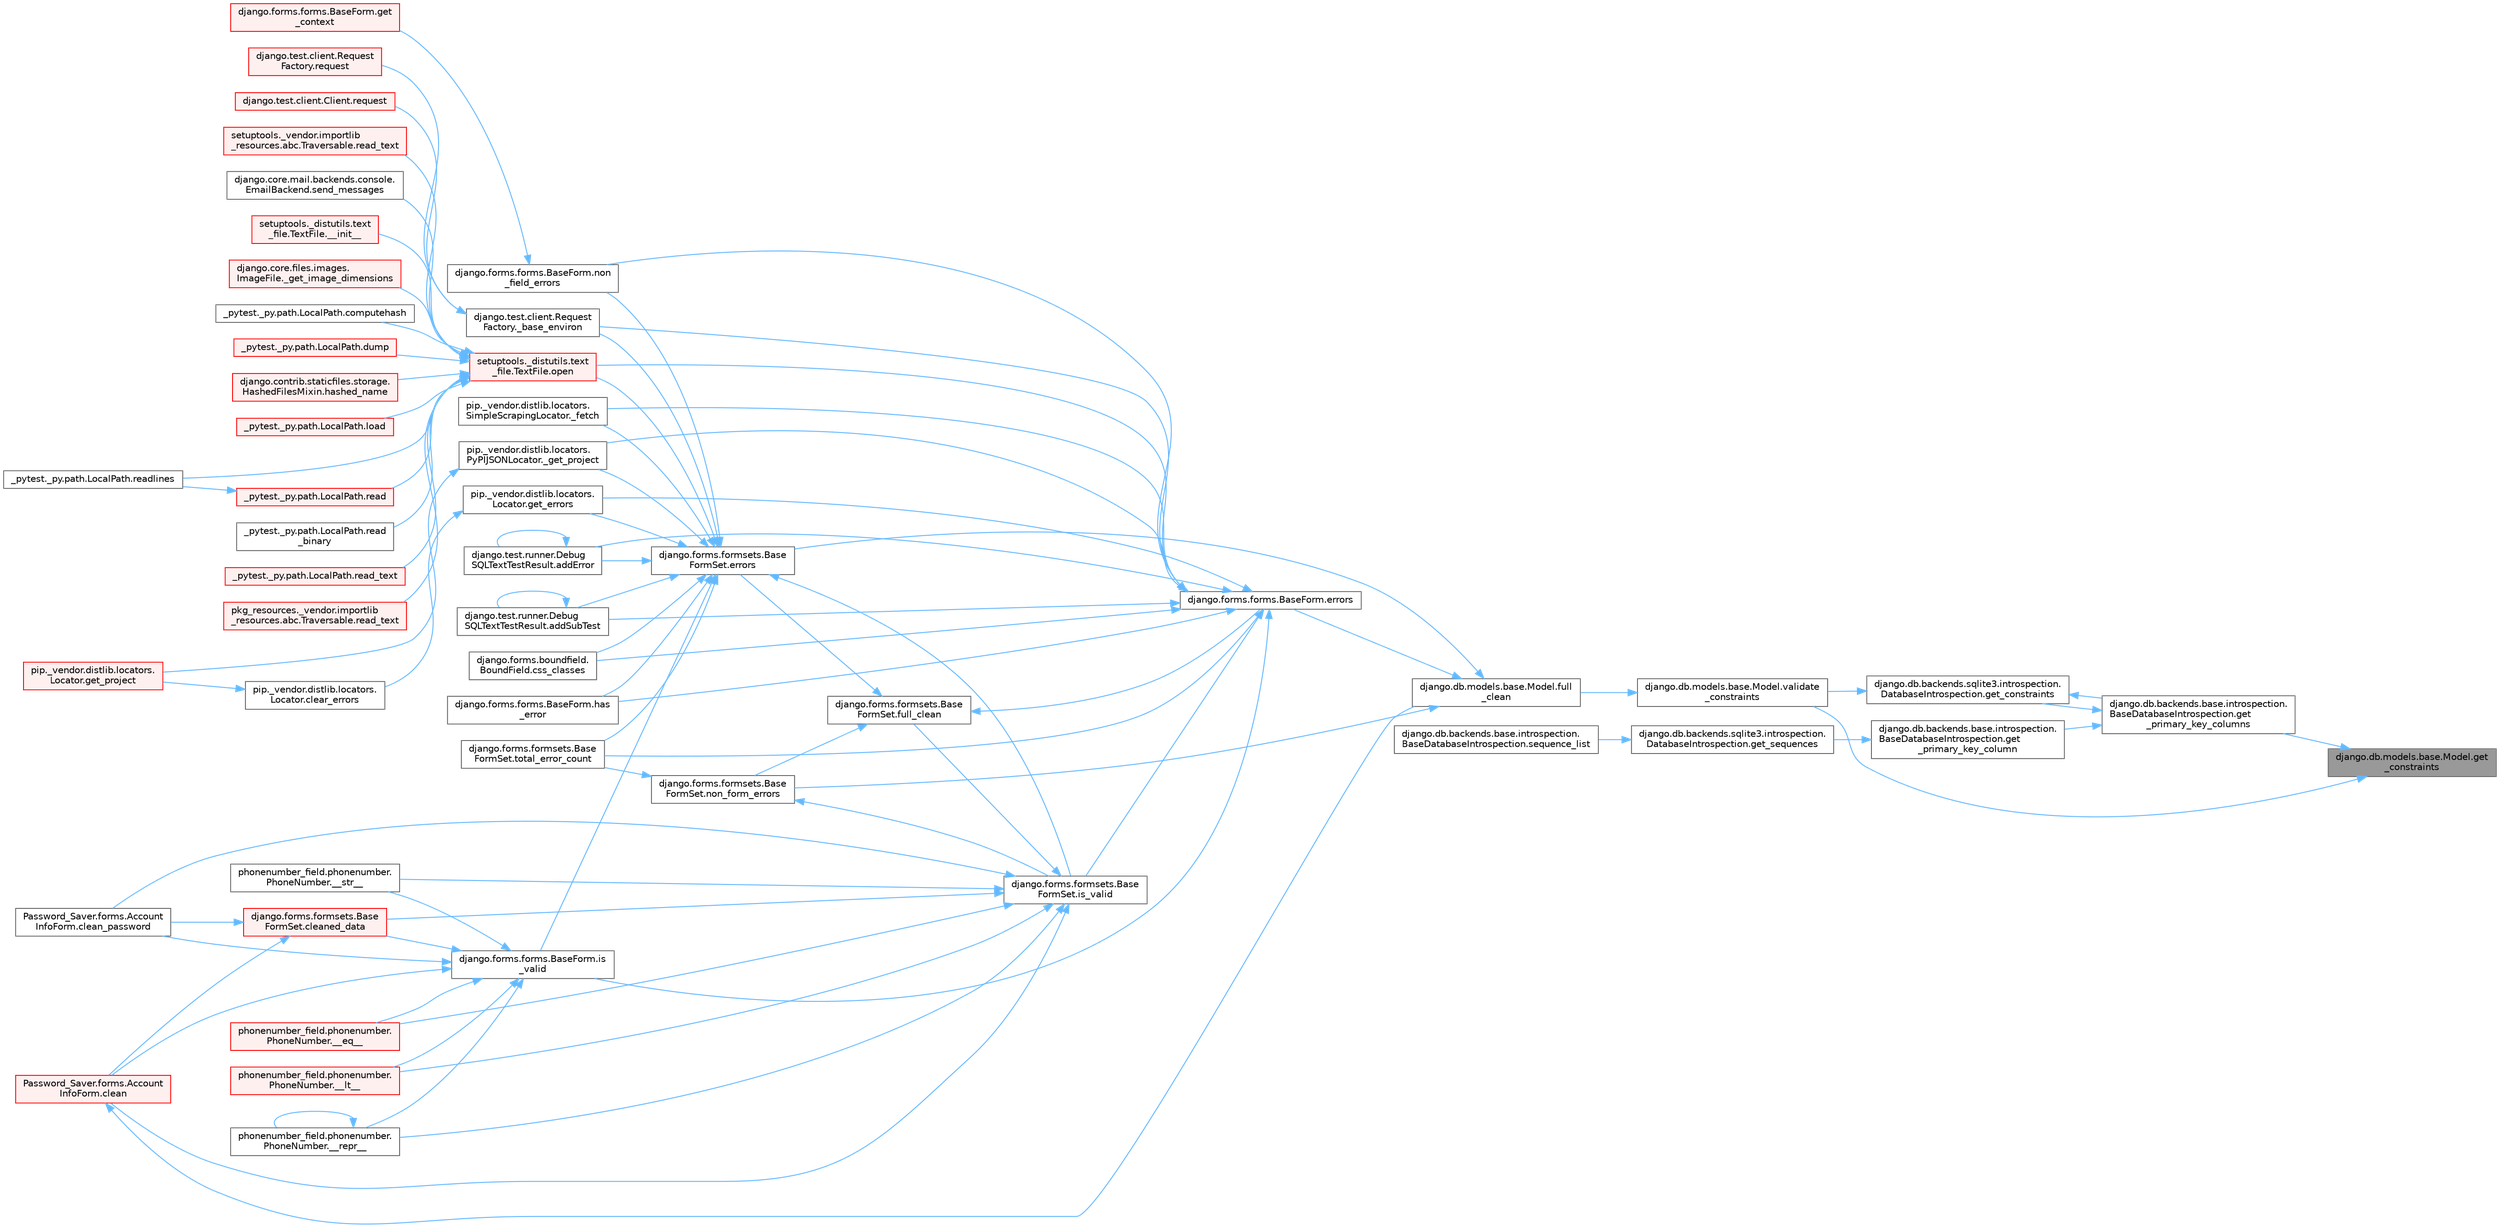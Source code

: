 digraph "django.db.models.base.Model.get_constraints"
{
 // LATEX_PDF_SIZE
  bgcolor="transparent";
  edge [fontname=Helvetica,fontsize=10,labelfontname=Helvetica,labelfontsize=10];
  node [fontname=Helvetica,fontsize=10,shape=box,height=0.2,width=0.4];
  rankdir="RL";
  Node1 [id="Node000001",label="django.db.models.base.Model.get\l_constraints",height=0.2,width=0.4,color="gray40", fillcolor="grey60", style="filled", fontcolor="black",tooltip=" "];
  Node1 -> Node2 [id="edge1_Node000001_Node000002",dir="back",color="steelblue1",style="solid",tooltip=" "];
  Node2 [id="Node000002",label="django.db.backends.base.introspection.\lBaseDatabaseIntrospection.get\l_primary_key_columns",height=0.2,width=0.4,color="grey40", fillcolor="white", style="filled",URL="$classdjango_1_1db_1_1backends_1_1base_1_1introspection_1_1_base_database_introspection.html#a73c7324f1a12dbe61b5618caa90219c6",tooltip=" "];
  Node2 -> Node3 [id="edge2_Node000002_Node000003",dir="back",color="steelblue1",style="solid",tooltip=" "];
  Node3 [id="Node000003",label="django.db.backends.sqlite3.introspection.\lDatabaseIntrospection.get_constraints",height=0.2,width=0.4,color="grey40", fillcolor="white", style="filled",URL="$classdjango_1_1db_1_1backends_1_1sqlite3_1_1introspection_1_1_database_introspection.html#a4f9b970311726f2a009c4d6c41978584",tooltip=" "];
  Node3 -> Node2 [id="edge3_Node000003_Node000002",dir="back",color="steelblue1",style="solid",tooltip=" "];
  Node3 -> Node4 [id="edge4_Node000003_Node000004",dir="back",color="steelblue1",style="solid",tooltip=" "];
  Node4 [id="Node000004",label="django.db.models.base.Model.validate\l_constraints",height=0.2,width=0.4,color="grey40", fillcolor="white", style="filled",URL="$classdjango_1_1db_1_1models_1_1base_1_1_model.html#af6f277f8e822324745ea37a39c2ede5e",tooltip=" "];
  Node4 -> Node5 [id="edge5_Node000004_Node000005",dir="back",color="steelblue1",style="solid",tooltip=" "];
  Node5 [id="Node000005",label="django.db.models.base.Model.full\l_clean",height=0.2,width=0.4,color="grey40", fillcolor="white", style="filled",URL="$classdjango_1_1db_1_1models_1_1base_1_1_model.html#a2e68bd042bd3e52b086f8838eeaa416f",tooltip=" "];
  Node5 -> Node6 [id="edge6_Node000005_Node000006",dir="back",color="steelblue1",style="solid",tooltip=" "];
  Node6 [id="Node000006",label="django.forms.forms.BaseForm.errors",height=0.2,width=0.4,color="grey40", fillcolor="white", style="filled",URL="$classdjango_1_1forms_1_1forms_1_1_base_form.html#aca47cb75eb6c321d1c429b33eca94d49",tooltip=" "];
  Node6 -> Node7 [id="edge7_Node000006_Node000007",dir="back",color="steelblue1",style="solid",tooltip=" "];
  Node7 [id="Node000007",label="django.test.client.Request\lFactory._base_environ",height=0.2,width=0.4,color="grey40", fillcolor="white", style="filled",URL="$classdjango_1_1test_1_1client_1_1_request_factory.html#ab650654b992f4e9fc9e30bd0442973c1",tooltip=" "];
  Node7 -> Node8 [id="edge8_Node000007_Node000008",dir="back",color="steelblue1",style="solid",tooltip=" "];
  Node8 [id="Node000008",label="django.test.client.Client.request",height=0.2,width=0.4,color="red", fillcolor="#FFF0F0", style="filled",URL="$classdjango_1_1test_1_1client_1_1_client.html#a2f51c5251142ab6503937051936e33fa",tooltip=" "];
  Node7 -> Node3181 [id="edge9_Node000007_Node003181",dir="back",color="steelblue1",style="solid",tooltip=" "];
  Node3181 [id="Node003181",label="django.test.client.Request\lFactory.request",height=0.2,width=0.4,color="red", fillcolor="#FFF0F0", style="filled",URL="$classdjango_1_1test_1_1client_1_1_request_factory.html#adae411ab0df6839c5364b647e4dc63ad",tooltip=" "];
  Node6 -> Node598 [id="edge10_Node000006_Node000598",dir="back",color="steelblue1",style="solid",tooltip=" "];
  Node598 [id="Node000598",label="pip._vendor.distlib.locators.\lSimpleScrapingLocator._fetch",height=0.2,width=0.4,color="grey40", fillcolor="white", style="filled",URL="$classpip_1_1__vendor_1_1distlib_1_1locators_1_1_simple_scraping_locator.html#a72156eb8243de03d8881db3caaa60b8c",tooltip=" "];
  Node6 -> Node599 [id="edge11_Node000006_Node000599",dir="back",color="steelblue1",style="solid",tooltip=" "];
  Node599 [id="Node000599",label="pip._vendor.distlib.locators.\lPyPIJSONLocator._get_project",height=0.2,width=0.4,color="grey40", fillcolor="white", style="filled",URL="$classpip_1_1__vendor_1_1distlib_1_1locators_1_1_py_p_i_j_s_o_n_locator.html#ab5b95d18130e47c0bedca04d7b010bf6",tooltip=" "];
  Node599 -> Node600 [id="edge12_Node000599_Node000600",dir="back",color="steelblue1",style="solid",tooltip=" "];
  Node600 [id="Node000600",label="pip._vendor.distlib.locators.\lLocator.get_project",height=0.2,width=0.4,color="red", fillcolor="#FFF0F0", style="filled",URL="$classpip_1_1__vendor_1_1distlib_1_1locators_1_1_locator.html#a14b49f16a55d384842037850d5224ce8",tooltip=" "];
  Node6 -> Node1791 [id="edge13_Node000006_Node001791",dir="back",color="steelblue1",style="solid",tooltip=" "];
  Node1791 [id="Node001791",label="django.test.runner.Debug\lSQLTextTestResult.addError",height=0.2,width=0.4,color="grey40", fillcolor="white", style="filled",URL="$classdjango_1_1test_1_1runner_1_1_debug_s_q_l_text_test_result.html#a398c116f3b7d25563a21e81178271a8a",tooltip=" "];
  Node1791 -> Node1791 [id="edge14_Node001791_Node001791",dir="back",color="steelblue1",style="solid",tooltip=" "];
  Node6 -> Node1792 [id="edge15_Node000006_Node001792",dir="back",color="steelblue1",style="solid",tooltip=" "];
  Node1792 [id="Node001792",label="django.test.runner.Debug\lSQLTextTestResult.addSubTest",height=0.2,width=0.4,color="grey40", fillcolor="white", style="filled",URL="$classdjango_1_1test_1_1runner_1_1_debug_s_q_l_text_test_result.html#a65bae0538566d8bc532c972340744b1e",tooltip=" "];
  Node1792 -> Node1792 [id="edge16_Node001792_Node001792",dir="back",color="steelblue1",style="solid",tooltip=" "];
  Node6 -> Node1793 [id="edge17_Node000006_Node001793",dir="back",color="steelblue1",style="solid",tooltip=" "];
  Node1793 [id="Node001793",label="django.forms.boundfield.\lBoundField.css_classes",height=0.2,width=0.4,color="grey40", fillcolor="white", style="filled",URL="$classdjango_1_1forms_1_1boundfield_1_1_bound_field.html#a19d289ef3598c412a0fee978458875bc",tooltip=" "];
  Node6 -> Node1794 [id="edge18_Node000006_Node001794",dir="back",color="steelblue1",style="solid",tooltip=" "];
  Node1794 [id="Node001794",label="pip._vendor.distlib.locators.\lLocator.get_errors",height=0.2,width=0.4,color="grey40", fillcolor="white", style="filled",URL="$classpip_1_1__vendor_1_1distlib_1_1locators_1_1_locator.html#abc5864a47e4cb8c481f44eb1a72f565c",tooltip=" "];
  Node1794 -> Node1795 [id="edge19_Node001794_Node001795",dir="back",color="steelblue1",style="solid",tooltip=" "];
  Node1795 [id="Node001795",label="pip._vendor.distlib.locators.\lLocator.clear_errors",height=0.2,width=0.4,color="grey40", fillcolor="white", style="filled",URL="$classpip_1_1__vendor_1_1distlib_1_1locators_1_1_locator.html#a2a2f7530c5f7c9c5d41d7d8e32852b66",tooltip=" "];
  Node1795 -> Node600 [id="edge20_Node001795_Node000600",dir="back",color="steelblue1",style="solid",tooltip=" "];
  Node6 -> Node1796 [id="edge21_Node000006_Node001796",dir="back",color="steelblue1",style="solid",tooltip=" "];
  Node1796 [id="Node001796",label="django.forms.forms.BaseForm.has\l_error",height=0.2,width=0.4,color="grey40", fillcolor="white", style="filled",URL="$classdjango_1_1forms_1_1forms_1_1_base_form.html#af67d8e47182c8c92ad4cac6441bfeb80",tooltip=" "];
  Node6 -> Node1797 [id="edge22_Node000006_Node001797",dir="back",color="steelblue1",style="solid",tooltip=" "];
  Node1797 [id="Node001797",label="django.forms.forms.BaseForm.is\l_valid",height=0.2,width=0.4,color="grey40", fillcolor="white", style="filled",URL="$classdjango_1_1forms_1_1forms_1_1_base_form.html#a8be15c9eaccca682a18c7d3f13802cc4",tooltip=" "];
  Node1797 -> Node687 [id="edge23_Node001797_Node000687",dir="back",color="steelblue1",style="solid",tooltip=" "];
  Node687 [id="Node000687",label="phonenumber_field.phonenumber.\lPhoneNumber.__eq__",height=0.2,width=0.4,color="red", fillcolor="#FFF0F0", style="filled",URL="$classphonenumber__field_1_1phonenumber_1_1_phone_number.html#a999c32cd1bfa2dd5c7df70781b09c68b",tooltip=" "];
  Node1797 -> Node688 [id="edge24_Node001797_Node000688",dir="back",color="steelblue1",style="solid",tooltip=" "];
  Node688 [id="Node000688",label="phonenumber_field.phonenumber.\lPhoneNumber.__lt__",height=0.2,width=0.4,color="red", fillcolor="#FFF0F0", style="filled",URL="$classphonenumber__field_1_1phonenumber_1_1_phone_number.html#ab94d02fbeda1355644c6c1b3d6f3d9ba",tooltip=" "];
  Node1797 -> Node689 [id="edge25_Node001797_Node000689",dir="back",color="steelblue1",style="solid",tooltip=" "];
  Node689 [id="Node000689",label="phonenumber_field.phonenumber.\lPhoneNumber.__repr__",height=0.2,width=0.4,color="grey40", fillcolor="white", style="filled",URL="$classphonenumber__field_1_1phonenumber_1_1_phone_number.html#a5420c965a5ecfad87cb6bce245cd91a5",tooltip=" "];
  Node689 -> Node689 [id="edge26_Node000689_Node000689",dir="back",color="steelblue1",style="solid",tooltip=" "];
  Node1797 -> Node690 [id="edge27_Node001797_Node000690",dir="back",color="steelblue1",style="solid",tooltip=" "];
  Node690 [id="Node000690",label="phonenumber_field.phonenumber.\lPhoneNumber.__str__",height=0.2,width=0.4,color="grey40", fillcolor="white", style="filled",URL="$classphonenumber__field_1_1phonenumber_1_1_phone_number.html#a773f55fba29310ea2218e4bbca83ba6d",tooltip=" "];
  Node1797 -> Node658 [id="edge28_Node001797_Node000658",dir="back",color="steelblue1",style="solid",tooltip=" "];
  Node658 [id="Node000658",label="Password_Saver.forms.Account\lInfoForm.clean",height=0.2,width=0.4,color="red", fillcolor="#FFF0F0", style="filled",URL="$class_password___saver_1_1forms_1_1_account_info_form.html#a89126d6030ebafc64c8aeeb352113c54",tooltip=" "];
  Node658 -> Node5 [id="edge29_Node000658_Node000005",dir="back",color="steelblue1",style="solid",tooltip=" "];
  Node1797 -> Node661 [id="edge30_Node001797_Node000661",dir="back",color="steelblue1",style="solid",tooltip=" "];
  Node661 [id="Node000661",label="Password_Saver.forms.Account\lInfoForm.clean_password",height=0.2,width=0.4,color="grey40", fillcolor="white", style="filled",URL="$class_password___saver_1_1forms_1_1_account_info_form.html#a6397d8e90a910bed34ed0ebcf5f74a4e",tooltip=" "];
  Node1797 -> Node651 [id="edge31_Node001797_Node000651",dir="back",color="steelblue1",style="solid",tooltip=" "];
  Node651 [id="Node000651",label="django.forms.formsets.Base\lFormSet.cleaned_data",height=0.2,width=0.4,color="red", fillcolor="#FFF0F0", style="filled",URL="$classdjango_1_1forms_1_1formsets_1_1_base_form_set.html#ae51d85dd3faa160668adba372c4e87f7",tooltip=" "];
  Node651 -> Node658 [id="edge32_Node000651_Node000658",dir="back",color="steelblue1",style="solid",tooltip=" "];
  Node651 -> Node661 [id="edge33_Node000651_Node000661",dir="back",color="steelblue1",style="solid",tooltip=" "];
  Node6 -> Node686 [id="edge34_Node000006_Node000686",dir="back",color="steelblue1",style="solid",tooltip=" "];
  Node686 [id="Node000686",label="django.forms.formsets.Base\lFormSet.is_valid",height=0.2,width=0.4,color="grey40", fillcolor="white", style="filled",URL="$classdjango_1_1forms_1_1formsets_1_1_base_form_set.html#a713477cfb7c01e723400df62b49c250c",tooltip=" "];
  Node686 -> Node687 [id="edge35_Node000686_Node000687",dir="back",color="steelblue1",style="solid",tooltip=" "];
  Node686 -> Node688 [id="edge36_Node000686_Node000688",dir="back",color="steelblue1",style="solid",tooltip=" "];
  Node686 -> Node689 [id="edge37_Node000686_Node000689",dir="back",color="steelblue1",style="solid",tooltip=" "];
  Node686 -> Node690 [id="edge38_Node000686_Node000690",dir="back",color="steelblue1",style="solid",tooltip=" "];
  Node686 -> Node658 [id="edge39_Node000686_Node000658",dir="back",color="steelblue1",style="solid",tooltip=" "];
  Node686 -> Node661 [id="edge40_Node000686_Node000661",dir="back",color="steelblue1",style="solid",tooltip=" "];
  Node686 -> Node651 [id="edge41_Node000686_Node000651",dir="back",color="steelblue1",style="solid",tooltip=" "];
  Node686 -> Node684 [id="edge42_Node000686_Node000684",dir="back",color="steelblue1",style="solid",tooltip=" "];
  Node684 [id="Node000684",label="django.forms.formsets.Base\lFormSet.full_clean",height=0.2,width=0.4,color="grey40", fillcolor="white", style="filled",URL="$classdjango_1_1forms_1_1formsets_1_1_base_form_set.html#aa475bdb58853c14bfcd93bd7b494e3b1",tooltip=" "];
  Node684 -> Node6 [id="edge43_Node000684_Node000006",dir="back",color="steelblue1",style="solid",tooltip=" "];
  Node684 -> Node597 [id="edge44_Node000684_Node000597",dir="back",color="steelblue1",style="solid",tooltip=" "];
  Node597 [id="Node000597",label="django.forms.formsets.Base\lFormSet.errors",height=0.2,width=0.4,color="grey40", fillcolor="white", style="filled",URL="$classdjango_1_1forms_1_1formsets_1_1_base_form_set.html#a9e249e2240c3ae2775249e3d3da42020",tooltip=" "];
  Node597 -> Node7 [id="edge45_Node000597_Node000007",dir="back",color="steelblue1",style="solid",tooltip=" "];
  Node597 -> Node598 [id="edge46_Node000597_Node000598",dir="back",color="steelblue1",style="solid",tooltip=" "];
  Node597 -> Node599 [id="edge47_Node000597_Node000599",dir="back",color="steelblue1",style="solid",tooltip=" "];
  Node597 -> Node1791 [id="edge48_Node000597_Node001791",dir="back",color="steelblue1",style="solid",tooltip=" "];
  Node597 -> Node1792 [id="edge49_Node000597_Node001792",dir="back",color="steelblue1",style="solid",tooltip=" "];
  Node597 -> Node1793 [id="edge50_Node000597_Node001793",dir="back",color="steelblue1",style="solid",tooltip=" "];
  Node597 -> Node1794 [id="edge51_Node000597_Node001794",dir="back",color="steelblue1",style="solid",tooltip=" "];
  Node597 -> Node1796 [id="edge52_Node000597_Node001796",dir="back",color="steelblue1",style="solid",tooltip=" "];
  Node597 -> Node1797 [id="edge53_Node000597_Node001797",dir="back",color="steelblue1",style="solid",tooltip=" "];
  Node597 -> Node686 [id="edge54_Node000597_Node000686",dir="back",color="steelblue1",style="solid",tooltip=" "];
  Node597 -> Node1798 [id="edge55_Node000597_Node001798",dir="back",color="steelblue1",style="solid",tooltip=" "];
  Node1798 [id="Node001798",label="django.forms.forms.BaseForm.non\l_field_errors",height=0.2,width=0.4,color="grey40", fillcolor="white", style="filled",URL="$classdjango_1_1forms_1_1forms_1_1_base_form.html#a713be7c8d25008cf58c90916cb682447",tooltip=" "];
  Node1798 -> Node1799 [id="edge56_Node001798_Node001799",dir="back",color="steelblue1",style="solid",tooltip=" "];
  Node1799 [id="Node001799",label="django.forms.forms.BaseForm.get\l_context",height=0.2,width=0.4,color="red", fillcolor="#FFF0F0", style="filled",URL="$classdjango_1_1forms_1_1forms_1_1_base_form.html#a7aceedfdbb15133ac8342eac420e8dcb",tooltip=" "];
  Node597 -> Node1802 [id="edge57_Node000597_Node001802",dir="back",color="steelblue1",style="solid",tooltip=" "];
  Node1802 [id="Node001802",label="setuptools._distutils.text\l_file.TextFile.open",height=0.2,width=0.4,color="red", fillcolor="#FFF0F0", style="filled",URL="$classsetuptools_1_1__distutils_1_1text__file_1_1_text_file.html#ab568abcef363b1b422cddfead42e68b2",tooltip=" "];
  Node1802 -> Node17 [id="edge58_Node001802_Node000017",dir="back",color="steelblue1",style="solid",tooltip=" "];
  Node17 [id="Node000017",label="setuptools._distutils.text\l_file.TextFile.__init__",height=0.2,width=0.4,color="red", fillcolor="#FFF0F0", style="filled",URL="$classsetuptools_1_1__distutils_1_1text__file_1_1_text_file.html#aeb26f34e394b4e658295391382cc8813",tooltip=" "];
  Node1802 -> Node49 [id="edge59_Node001802_Node000049",dir="back",color="steelblue1",style="solid",tooltip=" "];
  Node49 [id="Node000049",label="django.core.files.images.\lImageFile._get_image_dimensions",height=0.2,width=0.4,color="red", fillcolor="#FFF0F0", style="filled",URL="$classdjango_1_1core_1_1files_1_1images_1_1_image_file.html#a2832e2235f63c851f4652a4ea59ec924",tooltip=" "];
  Node1802 -> Node818 [id="edge60_Node001802_Node000818",dir="back",color="steelblue1",style="solid",tooltip=" "];
  Node818 [id="Node000818",label="_pytest._py.path.LocalPath.computehash",height=0.2,width=0.4,color="grey40", fillcolor="white", style="filled",URL="$class__pytest_1_1__py_1_1path_1_1_local_path.html#aa82d067bed26e6655d315d858254160b",tooltip=" "];
  Node1802 -> Node819 [id="edge61_Node001802_Node000819",dir="back",color="steelblue1",style="solid",tooltip=" "];
  Node819 [id="Node000819",label="_pytest._py.path.LocalPath.dump",height=0.2,width=0.4,color="red", fillcolor="#FFF0F0", style="filled",URL="$class__pytest_1_1__py_1_1path_1_1_local_path.html#a2f45e7b54f2823ed6746a19107ae68b4",tooltip=" "];
  Node1802 -> Node567 [id="edge62_Node001802_Node000567",dir="back",color="steelblue1",style="solid",tooltip=" "];
  Node567 [id="Node000567",label="django.contrib.staticfiles.storage.\lHashedFilesMixin.hashed_name",height=0.2,width=0.4,color="red", fillcolor="#FFF0F0", style="filled",URL="$classdjango_1_1contrib_1_1staticfiles_1_1storage_1_1_hashed_files_mixin.html#aa30283e5d1a2177cf975b44ae95e45e4",tooltip=" "];
  Node1802 -> Node821 [id="edge63_Node001802_Node000821",dir="back",color="steelblue1",style="solid",tooltip=" "];
  Node821 [id="Node000821",label="_pytest._py.path.LocalPath.load",height=0.2,width=0.4,color="red", fillcolor="#FFF0F0", style="filled",URL="$class__pytest_1_1__py_1_1path_1_1_local_path.html#a284b118886fe9a033c146647826faf72",tooltip=" "];
  Node1802 -> Node822 [id="edge64_Node001802_Node000822",dir="back",color="steelblue1",style="solid",tooltip=" "];
  Node822 [id="Node000822",label="_pytest._py.path.LocalPath.read",height=0.2,width=0.4,color="red", fillcolor="#FFF0F0", style="filled",URL="$class__pytest_1_1__py_1_1path_1_1_local_path.html#a8640b65f715ce8a258379deb78a68fd8",tooltip=" "];
  Node822 -> Node1109 [id="edge65_Node000822_Node001109",dir="back",color="steelblue1",style="solid",tooltip=" "];
  Node1109 [id="Node001109",label="_pytest._py.path.LocalPath.readlines",height=0.2,width=0.4,color="grey40", fillcolor="white", style="filled",URL="$class__pytest_1_1__py_1_1path_1_1_local_path.html#ab4ae86092b85919c6d43e793d049c3b3",tooltip=" "];
  Node1802 -> Node858 [id="edge66_Node001802_Node000858",dir="back",color="steelblue1",style="solid",tooltip=" "];
  Node858 [id="Node000858",label="_pytest._py.path.LocalPath.read\l_binary",height=0.2,width=0.4,color="grey40", fillcolor="white", style="filled",URL="$class__pytest_1_1__py_1_1path_1_1_local_path.html#adc47986c47c70f2b5889b85af157cd59",tooltip=" "];
  Node1802 -> Node859 [id="edge67_Node001802_Node000859",dir="back",color="steelblue1",style="solid",tooltip=" "];
  Node859 [id="Node000859",label="_pytest._py.path.LocalPath.read_text",height=0.2,width=0.4,color="red", fillcolor="#FFF0F0", style="filled",URL="$class__pytest_1_1__py_1_1path_1_1_local_path.html#aea3efa14b998c32e27f6604263858398",tooltip=" "];
  Node1802 -> Node1133 [id="edge68_Node001802_Node001133",dir="back",color="steelblue1",style="solid",tooltip=" "];
  Node1133 [id="Node001133",label="pkg_resources._vendor.importlib\l_resources.abc.Traversable.read_text",height=0.2,width=0.4,color="red", fillcolor="#FFF0F0", style="filled",URL="$classpkg__resources_1_1__vendor_1_1importlib__resources_1_1abc_1_1_traversable.html#a2fa0982edeea4b5f1a38953c1d81f10b",tooltip=" "];
  Node1802 -> Node1382 [id="edge69_Node001802_Node001382",dir="back",color="steelblue1",style="solid",tooltip=" "];
  Node1382 [id="Node001382",label="setuptools._vendor.importlib\l_resources.abc.Traversable.read_text",height=0.2,width=0.4,color="red", fillcolor="#FFF0F0", style="filled",URL="$classsetuptools_1_1__vendor_1_1importlib__resources_1_1abc_1_1_traversable.html#aee408e70fdcc58915b97b67f3dd981a3",tooltip=" "];
  Node1802 -> Node1109 [id="edge70_Node001802_Node001109",dir="back",color="steelblue1",style="solid",tooltip=" "];
  Node1802 -> Node1383 [id="edge71_Node001802_Node001383",dir="back",color="steelblue1",style="solid",tooltip=" "];
  Node1383 [id="Node001383",label="django.core.mail.backends.console.\lEmailBackend.send_messages",height=0.2,width=0.4,color="grey40", fillcolor="white", style="filled",URL="$classdjango_1_1core_1_1mail_1_1backends_1_1console_1_1_email_backend.html#ae3c7f922df87a228638e98cbb97a3deb",tooltip=" "];
  Node597 -> Node691 [id="edge72_Node000597_Node000691",dir="back",color="steelblue1",style="solid",tooltip=" "];
  Node691 [id="Node000691",label="django.forms.formsets.Base\lFormSet.total_error_count",height=0.2,width=0.4,color="grey40", fillcolor="white", style="filled",URL="$classdjango_1_1forms_1_1formsets_1_1_base_form_set.html#a3e9cbe55cc991b30b14546a857abb212",tooltip=" "];
  Node684 -> Node685 [id="edge73_Node000684_Node000685",dir="back",color="steelblue1",style="solid",tooltip=" "];
  Node685 [id="Node000685",label="django.forms.formsets.Base\lFormSet.non_form_errors",height=0.2,width=0.4,color="grey40", fillcolor="white", style="filled",URL="$classdjango_1_1forms_1_1formsets_1_1_base_form_set.html#a8b499fb5fdd72c59134bf40aeac2de3c",tooltip=" "];
  Node685 -> Node686 [id="edge74_Node000685_Node000686",dir="back",color="steelblue1",style="solid",tooltip=" "];
  Node685 -> Node691 [id="edge75_Node000685_Node000691",dir="back",color="steelblue1",style="solid",tooltip=" "];
  Node6 -> Node1798 [id="edge76_Node000006_Node001798",dir="back",color="steelblue1",style="solid",tooltip=" "];
  Node6 -> Node1802 [id="edge77_Node000006_Node001802",dir="back",color="steelblue1",style="solid",tooltip=" "];
  Node6 -> Node691 [id="edge78_Node000006_Node000691",dir="back",color="steelblue1",style="solid",tooltip=" "];
  Node5 -> Node597 [id="edge79_Node000005_Node000597",dir="back",color="steelblue1",style="solid",tooltip=" "];
  Node5 -> Node685 [id="edge80_Node000005_Node000685",dir="back",color="steelblue1",style="solid",tooltip=" "];
  Node2 -> Node3182 [id="edge81_Node000002_Node003182",dir="back",color="steelblue1",style="solid",tooltip=" "];
  Node3182 [id="Node003182",label="django.db.backends.base.introspection.\lBaseDatabaseIntrospection.get\l_primary_key_column",height=0.2,width=0.4,color="grey40", fillcolor="white", style="filled",URL="$classdjango_1_1db_1_1backends_1_1base_1_1introspection_1_1_base_database_introspection.html#af291fe20ae2db23b47f8426d13d591ed",tooltip=" "];
  Node3182 -> Node3183 [id="edge82_Node003182_Node003183",dir="back",color="steelblue1",style="solid",tooltip=" "];
  Node3183 [id="Node003183",label="django.db.backends.sqlite3.introspection.\lDatabaseIntrospection.get_sequences",height=0.2,width=0.4,color="grey40", fillcolor="white", style="filled",URL="$classdjango_1_1db_1_1backends_1_1sqlite3_1_1introspection_1_1_database_introspection.html#a36d0587fcc257b1efd2027bb5c4ddc3f",tooltip=" "];
  Node3183 -> Node3184 [id="edge83_Node003183_Node003184",dir="back",color="steelblue1",style="solid",tooltip=" "];
  Node3184 [id="Node003184",label="django.db.backends.base.introspection.\lBaseDatabaseIntrospection.sequence_list",height=0.2,width=0.4,color="grey40", fillcolor="white", style="filled",URL="$classdjango_1_1db_1_1backends_1_1base_1_1introspection_1_1_base_database_introspection.html#a082149e6b1bf2ffda8ce8a541bc386c0",tooltip=" "];
  Node1 -> Node4 [id="edge84_Node000001_Node000004",dir="back",color="steelblue1",style="solid",tooltip=" "];
}
